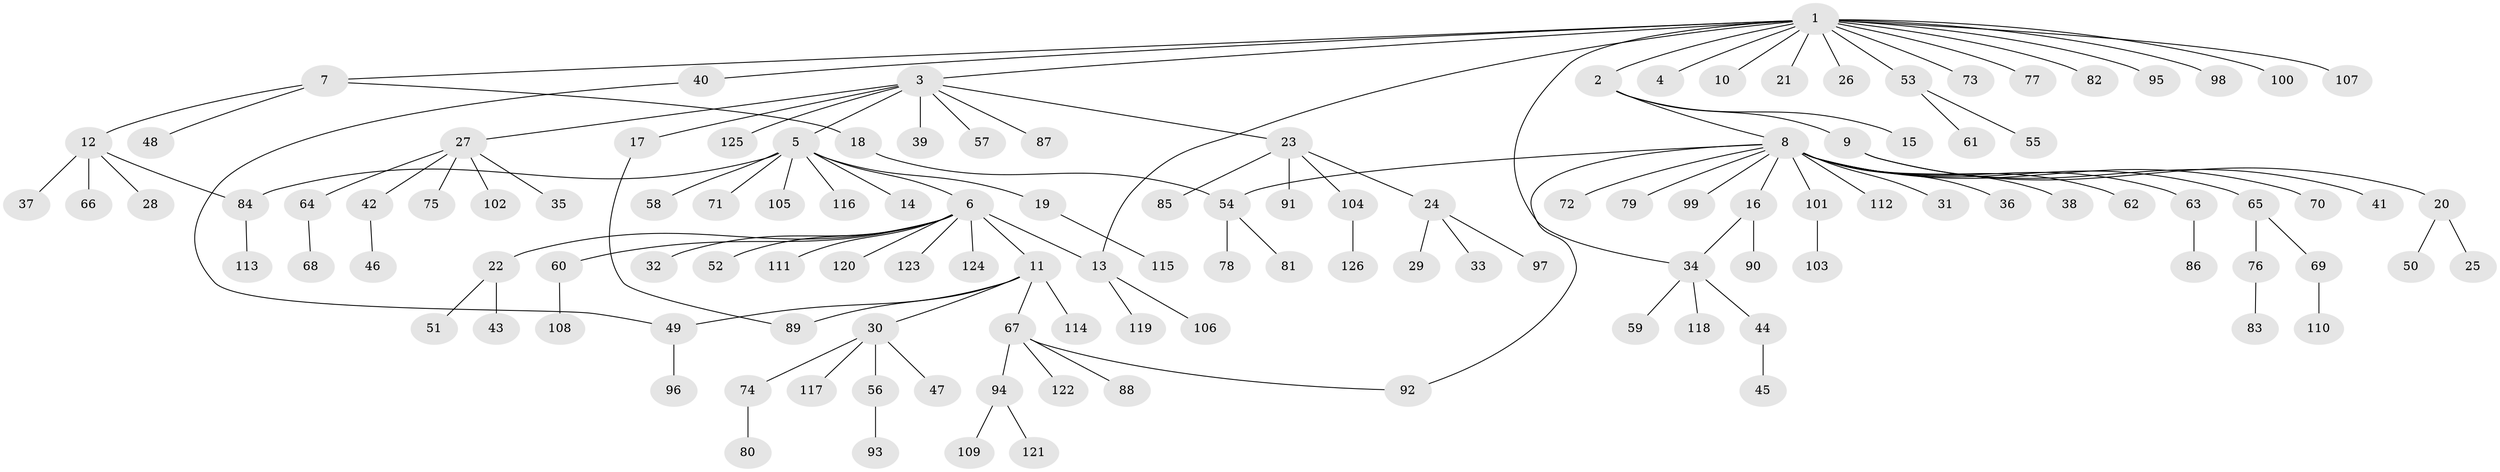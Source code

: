 // Generated by graph-tools (version 1.1) at 2025/14/03/09/25 04:14:46]
// undirected, 126 vertices, 132 edges
graph export_dot {
graph [start="1"]
  node [color=gray90,style=filled];
  1;
  2;
  3;
  4;
  5;
  6;
  7;
  8;
  9;
  10;
  11;
  12;
  13;
  14;
  15;
  16;
  17;
  18;
  19;
  20;
  21;
  22;
  23;
  24;
  25;
  26;
  27;
  28;
  29;
  30;
  31;
  32;
  33;
  34;
  35;
  36;
  37;
  38;
  39;
  40;
  41;
  42;
  43;
  44;
  45;
  46;
  47;
  48;
  49;
  50;
  51;
  52;
  53;
  54;
  55;
  56;
  57;
  58;
  59;
  60;
  61;
  62;
  63;
  64;
  65;
  66;
  67;
  68;
  69;
  70;
  71;
  72;
  73;
  74;
  75;
  76;
  77;
  78;
  79;
  80;
  81;
  82;
  83;
  84;
  85;
  86;
  87;
  88;
  89;
  90;
  91;
  92;
  93;
  94;
  95;
  96;
  97;
  98;
  99;
  100;
  101;
  102;
  103;
  104;
  105;
  106;
  107;
  108;
  109;
  110;
  111;
  112;
  113;
  114;
  115;
  116;
  117;
  118;
  119;
  120;
  121;
  122;
  123;
  124;
  125;
  126;
  1 -- 2;
  1 -- 3;
  1 -- 4;
  1 -- 7;
  1 -- 10;
  1 -- 13;
  1 -- 21;
  1 -- 26;
  1 -- 34;
  1 -- 40;
  1 -- 53;
  1 -- 73;
  1 -- 77;
  1 -- 82;
  1 -- 95;
  1 -- 98;
  1 -- 100;
  1 -- 107;
  2 -- 8;
  2 -- 9;
  2 -- 15;
  3 -- 5;
  3 -- 17;
  3 -- 23;
  3 -- 27;
  3 -- 39;
  3 -- 57;
  3 -- 87;
  3 -- 125;
  5 -- 6;
  5 -- 14;
  5 -- 19;
  5 -- 58;
  5 -- 71;
  5 -- 84;
  5 -- 105;
  5 -- 116;
  6 -- 11;
  6 -- 13;
  6 -- 22;
  6 -- 32;
  6 -- 52;
  6 -- 60;
  6 -- 111;
  6 -- 120;
  6 -- 123;
  6 -- 124;
  7 -- 12;
  7 -- 18;
  7 -- 48;
  8 -- 16;
  8 -- 31;
  8 -- 36;
  8 -- 38;
  8 -- 54;
  8 -- 62;
  8 -- 63;
  8 -- 65;
  8 -- 70;
  8 -- 72;
  8 -- 79;
  8 -- 92;
  8 -- 99;
  8 -- 101;
  8 -- 112;
  9 -- 20;
  9 -- 41;
  11 -- 30;
  11 -- 49;
  11 -- 67;
  11 -- 89;
  11 -- 114;
  12 -- 28;
  12 -- 37;
  12 -- 66;
  12 -- 84;
  13 -- 106;
  13 -- 119;
  16 -- 34;
  16 -- 90;
  17 -- 89;
  18 -- 54;
  19 -- 115;
  20 -- 25;
  20 -- 50;
  22 -- 43;
  22 -- 51;
  23 -- 24;
  23 -- 85;
  23 -- 91;
  23 -- 104;
  24 -- 29;
  24 -- 33;
  24 -- 97;
  27 -- 35;
  27 -- 42;
  27 -- 64;
  27 -- 75;
  27 -- 102;
  30 -- 47;
  30 -- 56;
  30 -- 74;
  30 -- 117;
  34 -- 44;
  34 -- 59;
  34 -- 118;
  40 -- 49;
  42 -- 46;
  44 -- 45;
  49 -- 96;
  53 -- 55;
  53 -- 61;
  54 -- 78;
  54 -- 81;
  56 -- 93;
  60 -- 108;
  63 -- 86;
  64 -- 68;
  65 -- 69;
  65 -- 76;
  67 -- 88;
  67 -- 92;
  67 -- 94;
  67 -- 122;
  69 -- 110;
  74 -- 80;
  76 -- 83;
  84 -- 113;
  94 -- 109;
  94 -- 121;
  101 -- 103;
  104 -- 126;
}
